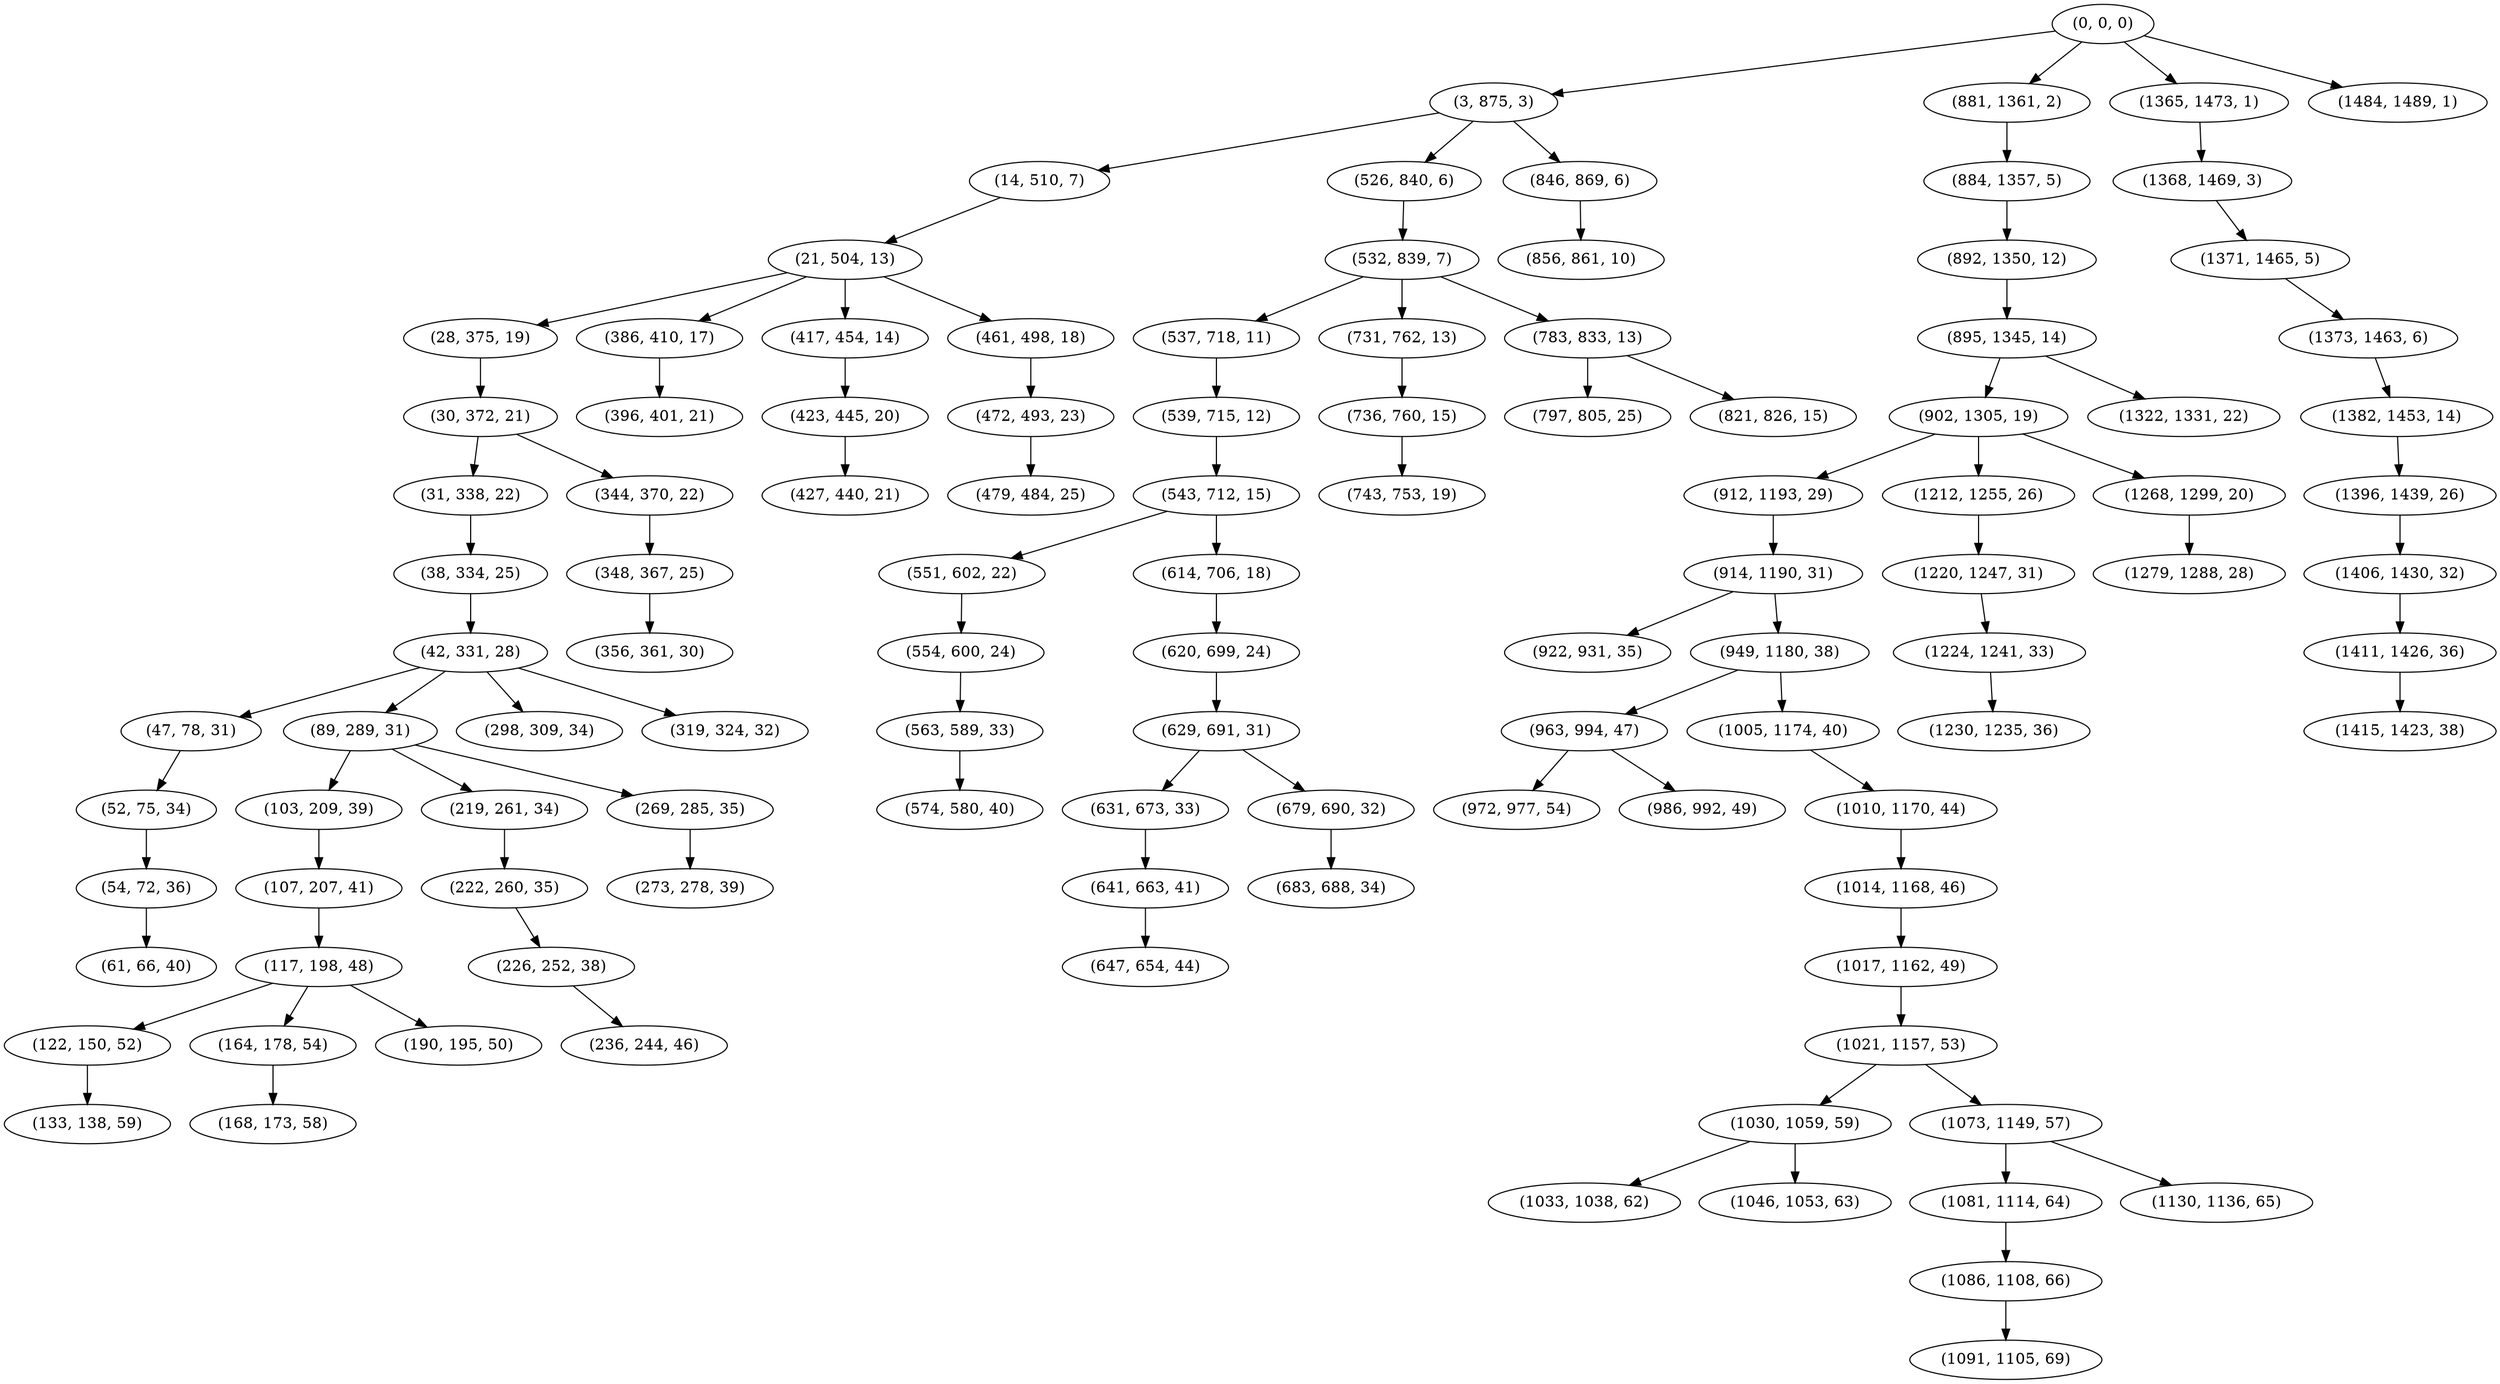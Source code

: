 digraph tree {
    "(0, 0, 0)";
    "(3, 875, 3)";
    "(14, 510, 7)";
    "(21, 504, 13)";
    "(28, 375, 19)";
    "(30, 372, 21)";
    "(31, 338, 22)";
    "(38, 334, 25)";
    "(42, 331, 28)";
    "(47, 78, 31)";
    "(52, 75, 34)";
    "(54, 72, 36)";
    "(61, 66, 40)";
    "(89, 289, 31)";
    "(103, 209, 39)";
    "(107, 207, 41)";
    "(117, 198, 48)";
    "(122, 150, 52)";
    "(133, 138, 59)";
    "(164, 178, 54)";
    "(168, 173, 58)";
    "(190, 195, 50)";
    "(219, 261, 34)";
    "(222, 260, 35)";
    "(226, 252, 38)";
    "(236, 244, 46)";
    "(269, 285, 35)";
    "(273, 278, 39)";
    "(298, 309, 34)";
    "(319, 324, 32)";
    "(344, 370, 22)";
    "(348, 367, 25)";
    "(356, 361, 30)";
    "(386, 410, 17)";
    "(396, 401, 21)";
    "(417, 454, 14)";
    "(423, 445, 20)";
    "(427, 440, 21)";
    "(461, 498, 18)";
    "(472, 493, 23)";
    "(479, 484, 25)";
    "(526, 840, 6)";
    "(532, 839, 7)";
    "(537, 718, 11)";
    "(539, 715, 12)";
    "(543, 712, 15)";
    "(551, 602, 22)";
    "(554, 600, 24)";
    "(563, 589, 33)";
    "(574, 580, 40)";
    "(614, 706, 18)";
    "(620, 699, 24)";
    "(629, 691, 31)";
    "(631, 673, 33)";
    "(641, 663, 41)";
    "(647, 654, 44)";
    "(679, 690, 32)";
    "(683, 688, 34)";
    "(731, 762, 13)";
    "(736, 760, 15)";
    "(743, 753, 19)";
    "(783, 833, 13)";
    "(797, 805, 25)";
    "(821, 826, 15)";
    "(846, 869, 6)";
    "(856, 861, 10)";
    "(881, 1361, 2)";
    "(884, 1357, 5)";
    "(892, 1350, 12)";
    "(895, 1345, 14)";
    "(902, 1305, 19)";
    "(912, 1193, 29)";
    "(914, 1190, 31)";
    "(922, 931, 35)";
    "(949, 1180, 38)";
    "(963, 994, 47)";
    "(972, 977, 54)";
    "(986, 992, 49)";
    "(1005, 1174, 40)";
    "(1010, 1170, 44)";
    "(1014, 1168, 46)";
    "(1017, 1162, 49)";
    "(1021, 1157, 53)";
    "(1030, 1059, 59)";
    "(1033, 1038, 62)";
    "(1046, 1053, 63)";
    "(1073, 1149, 57)";
    "(1081, 1114, 64)";
    "(1086, 1108, 66)";
    "(1091, 1105, 69)";
    "(1130, 1136, 65)";
    "(1212, 1255, 26)";
    "(1220, 1247, 31)";
    "(1224, 1241, 33)";
    "(1230, 1235, 36)";
    "(1268, 1299, 20)";
    "(1279, 1288, 28)";
    "(1322, 1331, 22)";
    "(1365, 1473, 1)";
    "(1368, 1469, 3)";
    "(1371, 1465, 5)";
    "(1373, 1463, 6)";
    "(1382, 1453, 14)";
    "(1396, 1439, 26)";
    "(1406, 1430, 32)";
    "(1411, 1426, 36)";
    "(1415, 1423, 38)";
    "(1484, 1489, 1)";
    "(0, 0, 0)" -> "(3, 875, 3)";
    "(0, 0, 0)" -> "(881, 1361, 2)";
    "(0, 0, 0)" -> "(1365, 1473, 1)";
    "(0, 0, 0)" -> "(1484, 1489, 1)";
    "(3, 875, 3)" -> "(14, 510, 7)";
    "(3, 875, 3)" -> "(526, 840, 6)";
    "(3, 875, 3)" -> "(846, 869, 6)";
    "(14, 510, 7)" -> "(21, 504, 13)";
    "(21, 504, 13)" -> "(28, 375, 19)";
    "(21, 504, 13)" -> "(386, 410, 17)";
    "(21, 504, 13)" -> "(417, 454, 14)";
    "(21, 504, 13)" -> "(461, 498, 18)";
    "(28, 375, 19)" -> "(30, 372, 21)";
    "(30, 372, 21)" -> "(31, 338, 22)";
    "(30, 372, 21)" -> "(344, 370, 22)";
    "(31, 338, 22)" -> "(38, 334, 25)";
    "(38, 334, 25)" -> "(42, 331, 28)";
    "(42, 331, 28)" -> "(47, 78, 31)";
    "(42, 331, 28)" -> "(89, 289, 31)";
    "(42, 331, 28)" -> "(298, 309, 34)";
    "(42, 331, 28)" -> "(319, 324, 32)";
    "(47, 78, 31)" -> "(52, 75, 34)";
    "(52, 75, 34)" -> "(54, 72, 36)";
    "(54, 72, 36)" -> "(61, 66, 40)";
    "(89, 289, 31)" -> "(103, 209, 39)";
    "(89, 289, 31)" -> "(219, 261, 34)";
    "(89, 289, 31)" -> "(269, 285, 35)";
    "(103, 209, 39)" -> "(107, 207, 41)";
    "(107, 207, 41)" -> "(117, 198, 48)";
    "(117, 198, 48)" -> "(122, 150, 52)";
    "(117, 198, 48)" -> "(164, 178, 54)";
    "(117, 198, 48)" -> "(190, 195, 50)";
    "(122, 150, 52)" -> "(133, 138, 59)";
    "(164, 178, 54)" -> "(168, 173, 58)";
    "(219, 261, 34)" -> "(222, 260, 35)";
    "(222, 260, 35)" -> "(226, 252, 38)";
    "(226, 252, 38)" -> "(236, 244, 46)";
    "(269, 285, 35)" -> "(273, 278, 39)";
    "(344, 370, 22)" -> "(348, 367, 25)";
    "(348, 367, 25)" -> "(356, 361, 30)";
    "(386, 410, 17)" -> "(396, 401, 21)";
    "(417, 454, 14)" -> "(423, 445, 20)";
    "(423, 445, 20)" -> "(427, 440, 21)";
    "(461, 498, 18)" -> "(472, 493, 23)";
    "(472, 493, 23)" -> "(479, 484, 25)";
    "(526, 840, 6)" -> "(532, 839, 7)";
    "(532, 839, 7)" -> "(537, 718, 11)";
    "(532, 839, 7)" -> "(731, 762, 13)";
    "(532, 839, 7)" -> "(783, 833, 13)";
    "(537, 718, 11)" -> "(539, 715, 12)";
    "(539, 715, 12)" -> "(543, 712, 15)";
    "(543, 712, 15)" -> "(551, 602, 22)";
    "(543, 712, 15)" -> "(614, 706, 18)";
    "(551, 602, 22)" -> "(554, 600, 24)";
    "(554, 600, 24)" -> "(563, 589, 33)";
    "(563, 589, 33)" -> "(574, 580, 40)";
    "(614, 706, 18)" -> "(620, 699, 24)";
    "(620, 699, 24)" -> "(629, 691, 31)";
    "(629, 691, 31)" -> "(631, 673, 33)";
    "(629, 691, 31)" -> "(679, 690, 32)";
    "(631, 673, 33)" -> "(641, 663, 41)";
    "(641, 663, 41)" -> "(647, 654, 44)";
    "(679, 690, 32)" -> "(683, 688, 34)";
    "(731, 762, 13)" -> "(736, 760, 15)";
    "(736, 760, 15)" -> "(743, 753, 19)";
    "(783, 833, 13)" -> "(797, 805, 25)";
    "(783, 833, 13)" -> "(821, 826, 15)";
    "(846, 869, 6)" -> "(856, 861, 10)";
    "(881, 1361, 2)" -> "(884, 1357, 5)";
    "(884, 1357, 5)" -> "(892, 1350, 12)";
    "(892, 1350, 12)" -> "(895, 1345, 14)";
    "(895, 1345, 14)" -> "(902, 1305, 19)";
    "(895, 1345, 14)" -> "(1322, 1331, 22)";
    "(902, 1305, 19)" -> "(912, 1193, 29)";
    "(902, 1305, 19)" -> "(1212, 1255, 26)";
    "(902, 1305, 19)" -> "(1268, 1299, 20)";
    "(912, 1193, 29)" -> "(914, 1190, 31)";
    "(914, 1190, 31)" -> "(922, 931, 35)";
    "(914, 1190, 31)" -> "(949, 1180, 38)";
    "(949, 1180, 38)" -> "(963, 994, 47)";
    "(949, 1180, 38)" -> "(1005, 1174, 40)";
    "(963, 994, 47)" -> "(972, 977, 54)";
    "(963, 994, 47)" -> "(986, 992, 49)";
    "(1005, 1174, 40)" -> "(1010, 1170, 44)";
    "(1010, 1170, 44)" -> "(1014, 1168, 46)";
    "(1014, 1168, 46)" -> "(1017, 1162, 49)";
    "(1017, 1162, 49)" -> "(1021, 1157, 53)";
    "(1021, 1157, 53)" -> "(1030, 1059, 59)";
    "(1021, 1157, 53)" -> "(1073, 1149, 57)";
    "(1030, 1059, 59)" -> "(1033, 1038, 62)";
    "(1030, 1059, 59)" -> "(1046, 1053, 63)";
    "(1073, 1149, 57)" -> "(1081, 1114, 64)";
    "(1073, 1149, 57)" -> "(1130, 1136, 65)";
    "(1081, 1114, 64)" -> "(1086, 1108, 66)";
    "(1086, 1108, 66)" -> "(1091, 1105, 69)";
    "(1212, 1255, 26)" -> "(1220, 1247, 31)";
    "(1220, 1247, 31)" -> "(1224, 1241, 33)";
    "(1224, 1241, 33)" -> "(1230, 1235, 36)";
    "(1268, 1299, 20)" -> "(1279, 1288, 28)";
    "(1365, 1473, 1)" -> "(1368, 1469, 3)";
    "(1368, 1469, 3)" -> "(1371, 1465, 5)";
    "(1371, 1465, 5)" -> "(1373, 1463, 6)";
    "(1373, 1463, 6)" -> "(1382, 1453, 14)";
    "(1382, 1453, 14)" -> "(1396, 1439, 26)";
    "(1396, 1439, 26)" -> "(1406, 1430, 32)";
    "(1406, 1430, 32)" -> "(1411, 1426, 36)";
    "(1411, 1426, 36)" -> "(1415, 1423, 38)";
}
